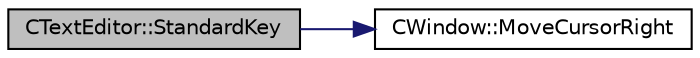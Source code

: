 digraph "CTextEditor::StandardKey"
{
 // LATEX_PDF_SIZE
  edge [fontname="Helvetica",fontsize="10",labelfontname="Helvetica",labelfontsize="10"];
  node [fontname="Helvetica",fontsize="10",shape=record];
  rankdir="LR";
  Node1 [label="CTextEditor::StandardKey",height=0.2,width=0.4,color="black", fillcolor="grey75", style="filled", fontcolor="black",tooltip="Implementaion of standard key - if ctrl+'key' - decides what function will be called to execute such ..."];
  Node1 -> Node2 [color="midnightblue",fontsize="10",style="solid",fontname="Helvetica"];
  Node2 [label="CWindow::MoveCursorRight",height=0.2,width=0.4,color="black", fillcolor="white", style="filled",URL="$classCWindow.html#a0dcf5064776272877d72b842530712be",tooltip="Moves cursor to the right."];
}
